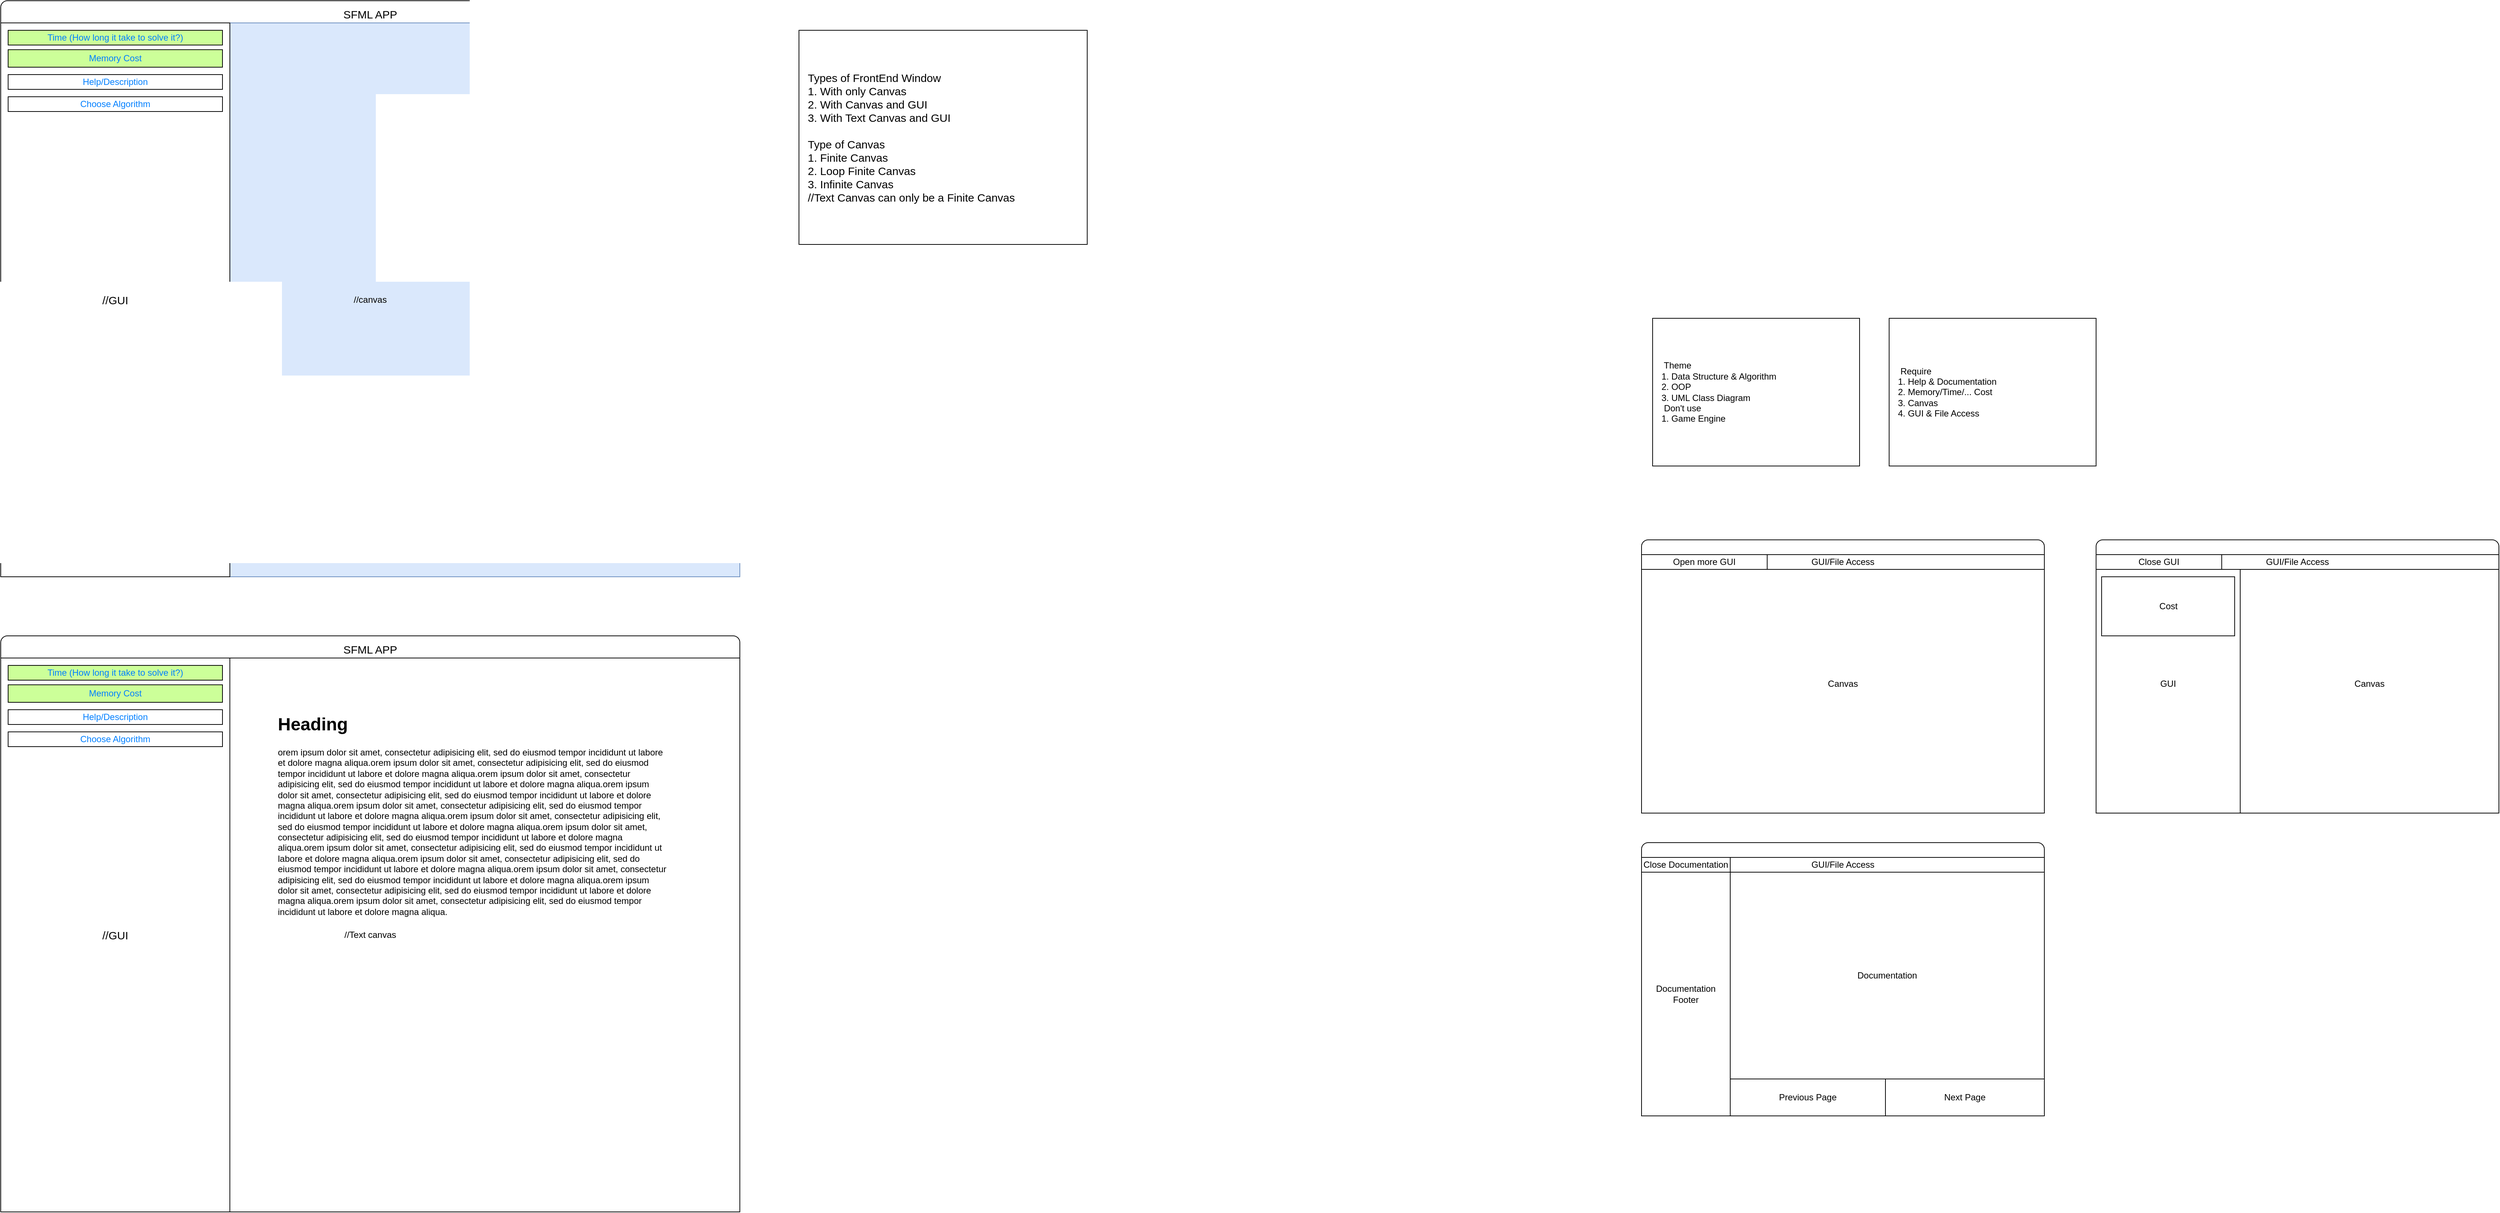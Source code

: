 <mxfile version="17.4.6" type="github">
  <diagram id="iZvV0QXZY0Jg8EdIcTx6" name="Page-1">
    <mxGraphModel dx="3108" dy="1794" grid="1" gridSize="10" guides="1" tooltips="1" connect="1" arrows="1" fold="1" page="1" pageScale="1" pageWidth="850" pageHeight="1100" math="0" shadow="0">
      <root>
        <mxCell id="0" />
        <mxCell id="1" parent="0" />
        <mxCell id="L_Wf4HDOLT7ESg3Hb2uH-10" value="Types of FrontEnd Window&lt;br&gt;1. With only Canvas&lt;br&gt;2. With Canvas and GUI&lt;br&gt;3. With Text Canvas and GUI&lt;br&gt;&lt;br&gt;Type of Canvas&lt;br&gt;1. Finite Canvas&lt;br&gt;2. Loop Finite Canvas&lt;br&gt;3. Infinite Canvas&lt;br&gt;//Text Canvas can only be a Finite Canvas" style="rounded=0;whiteSpace=wrap;html=1;fontSize=15;align=left;spacingLeft=10;" parent="1" vertex="1">
          <mxGeometry x="1120" y="80" width="390" height="290" as="geometry" />
        </mxCell>
        <mxCell id="ANVRP4c9fhE0SECyLjEX-1" value="" style="group" parent="1" vertex="1" connectable="0">
          <mxGeometry x="40" y="40" width="1000" height="780" as="geometry" />
        </mxCell>
        <mxCell id="L_Wf4HDOLT7ESg3Hb2uH-2" value="SFML APP" style="rounded=1;whiteSpace=wrap;html=1;fontSize=15;spacingTop=-25;" parent="ANVRP4c9fhE0SECyLjEX-1" vertex="1">
          <mxGeometry width="1000" height="60" as="geometry" />
        </mxCell>
        <mxCell id="L_Wf4HDOLT7ESg3Hb2uH-1" value="//canvas" style="rounded=0;whiteSpace=wrap;html=1;fillColor=#dae8fc;strokeColor=#6c8ebf;" parent="ANVRP4c9fhE0SECyLjEX-1" vertex="1">
          <mxGeometry y="30" width="1000" height="750" as="geometry" />
        </mxCell>
        <mxCell id="L_Wf4HDOLT7ESg3Hb2uH-9" value="" style="group" parent="ANVRP4c9fhE0SECyLjEX-1" vertex="1" connectable="0">
          <mxGeometry y="30" width="310" height="750" as="geometry" />
        </mxCell>
        <mxCell id="L_Wf4HDOLT7ESg3Hb2uH-4" value="//GUI" style="rounded=0;whiteSpace=wrap;html=1;fontSize=15;" parent="L_Wf4HDOLT7ESg3Hb2uH-9" vertex="1">
          <mxGeometry width="310" height="750" as="geometry" />
        </mxCell>
        <mxCell id="L_Wf4HDOLT7ESg3Hb2uH-5" value="Time (How long it take to solve it?)" style="rounded=0;whiteSpace=wrap;html=1;fontSize=12;fontColor=#007FFF;fillColor=#CCFF99;" parent="L_Wf4HDOLT7ESg3Hb2uH-9" vertex="1">
          <mxGeometry x="10" y="10" width="290" height="20" as="geometry" />
        </mxCell>
        <mxCell id="L_Wf4HDOLT7ESg3Hb2uH-6" value="Memory Cost" style="rounded=0;whiteSpace=wrap;html=1;fontSize=12;fontColor=#007FFF;fillColor=#CCFF99;" parent="L_Wf4HDOLT7ESg3Hb2uH-9" vertex="1">
          <mxGeometry x="10" y="36.25" width="290" height="23.75" as="geometry" />
        </mxCell>
        <mxCell id="L_Wf4HDOLT7ESg3Hb2uH-7" value="Help/Description" style="rounded=0;whiteSpace=wrap;html=1;fontColor=#007FFF;fillColor=#FFFFFF;" parent="L_Wf4HDOLT7ESg3Hb2uH-9" vertex="1">
          <mxGeometry x="10" y="70" width="290" height="20" as="geometry" />
        </mxCell>
        <mxCell id="L_Wf4HDOLT7ESg3Hb2uH-8" value="Choose Algorithm" style="rounded=0;whiteSpace=wrap;html=1;fontColor=#007FFF;fillColor=#FFFFFF;" parent="L_Wf4HDOLT7ESg3Hb2uH-9" vertex="1">
          <mxGeometry x="10" y="100" width="290" height="20" as="geometry" />
        </mxCell>
        <mxCell id="ANVRP4c9fhE0SECyLjEX-2" value="" style="group" parent="1" vertex="1" connectable="0">
          <mxGeometry x="40" y="900" width="1010" height="780" as="geometry" />
        </mxCell>
        <mxCell id="ANVRP4c9fhE0SECyLjEX-3" value="SFML APP" style="rounded=1;whiteSpace=wrap;html=1;fontSize=15;spacingTop=-25;" parent="ANVRP4c9fhE0SECyLjEX-2" vertex="1">
          <mxGeometry width="1000" height="60" as="geometry" />
        </mxCell>
        <mxCell id="ANVRP4c9fhE0SECyLjEX-4" value="//Text canvas" style="rounded=0;whiteSpace=wrap;html=1;" parent="ANVRP4c9fhE0SECyLjEX-2" vertex="1">
          <mxGeometry y="30" width="1000" height="750" as="geometry" />
        </mxCell>
        <mxCell id="ANVRP4c9fhE0SECyLjEX-5" value="" style="group" parent="ANVRP4c9fhE0SECyLjEX-2" vertex="1" connectable="0">
          <mxGeometry y="30" width="310" height="750" as="geometry" />
        </mxCell>
        <mxCell id="ANVRP4c9fhE0SECyLjEX-6" value="//GUI" style="rounded=0;whiteSpace=wrap;html=1;fontSize=15;" parent="ANVRP4c9fhE0SECyLjEX-5" vertex="1">
          <mxGeometry width="310" height="750" as="geometry" />
        </mxCell>
        <mxCell id="ANVRP4c9fhE0SECyLjEX-7" value="Time (How long it take to solve it?)" style="rounded=0;whiteSpace=wrap;html=1;fontSize=12;fontColor=#007FFF;fillColor=#CCFF99;" parent="ANVRP4c9fhE0SECyLjEX-5" vertex="1">
          <mxGeometry x="10" y="10" width="290" height="20" as="geometry" />
        </mxCell>
        <mxCell id="ANVRP4c9fhE0SECyLjEX-8" value="Memory Cost" style="rounded=0;whiteSpace=wrap;html=1;fontSize=12;fontColor=#007FFF;fillColor=#CCFF99;" parent="ANVRP4c9fhE0SECyLjEX-5" vertex="1">
          <mxGeometry x="10" y="36.25" width="290" height="23.75" as="geometry" />
        </mxCell>
        <mxCell id="ANVRP4c9fhE0SECyLjEX-9" value="Help/Description" style="rounded=0;whiteSpace=wrap;html=1;fontColor=#007FFF;fillColor=#FFFFFF;" parent="ANVRP4c9fhE0SECyLjEX-5" vertex="1">
          <mxGeometry x="10" y="70" width="290" height="20" as="geometry" />
        </mxCell>
        <mxCell id="ANVRP4c9fhE0SECyLjEX-10" value="Choose Algorithm" style="rounded=0;whiteSpace=wrap;html=1;fontColor=#007FFF;fillColor=#FFFFFF;" parent="ANVRP4c9fhE0SECyLjEX-5" vertex="1">
          <mxGeometry x="10" y="100" width="290" height="20" as="geometry" />
        </mxCell>
        <mxCell id="ANVRP4c9fhE0SECyLjEX-11" value="&lt;h1&gt;Heading&lt;/h1&gt;orem ipsum dolor sit amet, consectetur adipisicing elit, sed do eiusmod tempor incididunt ut labore et dolore magna aliqua.orem ipsum dolor sit amet, consectetur adipisicing elit, sed do eiusmod tempor incididunt ut labore et dolore magna aliqua.orem ipsum dolor sit amet, consectetur adipisicing elit, sed do eiusmod tempor incididunt ut labore et dolore magna aliqua.orem ipsum dolor sit amet, consectetur adipisicing elit, sed do eiusmod tempor incididunt ut labore et dolore magna aliqua.orem ipsum dolor sit amet, consectetur adipisicing elit, sed do eiusmod tempor incididunt ut labore et dolore magna aliqua.orem ipsum dolor sit amet, consectetur adipisicing elit, sed do eiusmod tempor incididunt ut labore et dolore magna aliqua.orem ipsum dolor sit amet, consectetur adipisicing elit, sed do eiusmod tempor incididunt ut labore et dolore magna aliqua.orem ipsum dolor sit amet, consectetur adipisicing elit, sed do eiusmod tempor incididunt ut labore et dolore magna aliqua.orem ipsum dolor sit amet, consectetur adipisicing elit, sed do eiusmod tempor incididunt ut labore et dolore magna aliqua.orem ipsum dolor sit amet, consectetur adipisicing elit, sed do eiusmod tempor incididunt ut labore et dolore magna aliqua.orem ipsum dolor sit amet, consectetur adipisicing elit, sed do eiusmod tempor incididunt ut labore et dolore magna aliqua.orem ipsum dolor sit amet, consectetur adipisicing elit, sed do eiusmod tempor incididunt ut labore et dolore magna aliqua." style="text;html=1;strokeColor=none;fillColor=none;spacing=5;spacingTop=-20;whiteSpace=wrap;overflow=hidden;rounded=0;" parent="ANVRP4c9fhE0SECyLjEX-2" vertex="1">
          <mxGeometry x="370" y="100" width="540" height="330" as="geometry" />
        </mxCell>
        <mxCell id="JNy_GUmZBoZxvFaLuv2r-1" value="&lt;span style=&quot;white-space: pre&quot;&gt;	Theme&lt;br&gt;1. Data Structure &amp;amp; Algorithm&lt;br&gt;2. OOP&lt;br&gt;3. UML Class Diagram&lt;br&gt;&lt;span style=&quot;white-space: pre&quot;&gt;	Don&#39;t use&lt;br&gt;&lt;/span&gt;1. Game Engine&lt;br&gt;&lt;/span&gt;" style="rounded=0;whiteSpace=wrap;html=1;align=left;spacingLeft=10;" vertex="1" parent="1">
          <mxGeometry x="2275" y="470" width="280" height="200" as="geometry" />
        </mxCell>
        <mxCell id="JNy_GUmZBoZxvFaLuv2r-2" value="&lt;span style=&quot;white-space: pre&quot;&gt;	Require&lt;br&gt;1. Help &amp;amp; Documentation&lt;br&gt;2. Memory/Time/... Cost&lt;br&gt;3. Canvas&lt;br&gt;4. GUI &amp;amp; File Access&lt;br&gt;&lt;/span&gt;" style="rounded=0;whiteSpace=wrap;html=1;spacingLeft=10;align=left;" vertex="1" parent="1">
          <mxGeometry x="2595" y="470" width="280" height="200" as="geometry" />
        </mxCell>
        <mxCell id="JNy_GUmZBoZxvFaLuv2r-3" value="" style="group" vertex="1" connectable="0" parent="1">
          <mxGeometry x="2875" y="770" width="545" height="370" as="geometry" />
        </mxCell>
        <mxCell id="JNy_GUmZBoZxvFaLuv2r-4" value="" style="rounded=1;whiteSpace=wrap;html=1;" vertex="1" parent="JNy_GUmZBoZxvFaLuv2r-3">
          <mxGeometry width="545" height="60" as="geometry" />
        </mxCell>
        <mxCell id="JNy_GUmZBoZxvFaLuv2r-5" value="Canvas" style="whiteSpace=wrap;html=1;aspect=fixed;" vertex="1" parent="JNy_GUmZBoZxvFaLuv2r-3">
          <mxGeometry x="195" y="20" width="350" height="350" as="geometry" />
        </mxCell>
        <mxCell id="JNy_GUmZBoZxvFaLuv2r-6" value="GUI" style="rounded=0;whiteSpace=wrap;html=1;" vertex="1" parent="JNy_GUmZBoZxvFaLuv2r-3">
          <mxGeometry y="20" width="195" height="350" as="geometry" />
        </mxCell>
        <mxCell id="JNy_GUmZBoZxvFaLuv2r-7" value="Cost" style="rounded=0;whiteSpace=wrap;html=1;" vertex="1" parent="JNy_GUmZBoZxvFaLuv2r-3">
          <mxGeometry x="7.5" y="50" width="180" height="80" as="geometry" />
        </mxCell>
        <mxCell id="JNy_GUmZBoZxvFaLuv2r-8" value="GUI/File Access" style="rounded=0;whiteSpace=wrap;html=1;" vertex="1" parent="JNy_GUmZBoZxvFaLuv2r-3">
          <mxGeometry y="20" width="545" height="20" as="geometry" />
        </mxCell>
        <mxCell id="JNy_GUmZBoZxvFaLuv2r-9" value="Close GUI" style="rounded=0;whiteSpace=wrap;html=1;" vertex="1" parent="JNy_GUmZBoZxvFaLuv2r-3">
          <mxGeometry y="20" width="170" height="20" as="geometry" />
        </mxCell>
        <mxCell id="JNy_GUmZBoZxvFaLuv2r-10" value="" style="group" vertex="1" connectable="0" parent="1">
          <mxGeometry x="2260" y="770" width="545" height="370" as="geometry" />
        </mxCell>
        <mxCell id="JNy_GUmZBoZxvFaLuv2r-11" value="" style="rounded=1;whiteSpace=wrap;html=1;" vertex="1" parent="JNy_GUmZBoZxvFaLuv2r-10">
          <mxGeometry width="545" height="60" as="geometry" />
        </mxCell>
        <mxCell id="JNy_GUmZBoZxvFaLuv2r-12" value="Canvas" style="rounded=0;whiteSpace=wrap;html=1;" vertex="1" parent="JNy_GUmZBoZxvFaLuv2r-10">
          <mxGeometry y="20" width="545" height="350" as="geometry" />
        </mxCell>
        <mxCell id="JNy_GUmZBoZxvFaLuv2r-13" value="GUI/File Access" style="rounded=0;whiteSpace=wrap;html=1;" vertex="1" parent="JNy_GUmZBoZxvFaLuv2r-10">
          <mxGeometry y="20" width="545" height="20" as="geometry" />
        </mxCell>
        <mxCell id="JNy_GUmZBoZxvFaLuv2r-14" value="Open more GUI" style="rounded=0;whiteSpace=wrap;html=1;" vertex="1" parent="JNy_GUmZBoZxvFaLuv2r-10">
          <mxGeometry y="20" width="170" height="20" as="geometry" />
        </mxCell>
        <mxCell id="JNy_GUmZBoZxvFaLuv2r-15" value="" style="group" vertex="1" connectable="0" parent="1">
          <mxGeometry x="2260" y="1180" width="545" height="380" as="geometry" />
        </mxCell>
        <mxCell id="JNy_GUmZBoZxvFaLuv2r-16" value="" style="rounded=1;whiteSpace=wrap;html=1;" vertex="1" parent="JNy_GUmZBoZxvFaLuv2r-15">
          <mxGeometry width="545" height="60" as="geometry" />
        </mxCell>
        <mxCell id="JNy_GUmZBoZxvFaLuv2r-17" value="" style="rounded=0;whiteSpace=wrap;html=1;" vertex="1" parent="JNy_GUmZBoZxvFaLuv2r-15">
          <mxGeometry y="20" width="545" height="350" as="geometry" />
        </mxCell>
        <mxCell id="JNy_GUmZBoZxvFaLuv2r-18" value="GUI/File Access" style="rounded=0;whiteSpace=wrap;html=1;" vertex="1" parent="JNy_GUmZBoZxvFaLuv2r-15">
          <mxGeometry y="20" width="545" height="20" as="geometry" />
        </mxCell>
        <mxCell id="JNy_GUmZBoZxvFaLuv2r-19" value="Documentation Footer" style="rounded=0;whiteSpace=wrap;html=1;" vertex="1" parent="JNy_GUmZBoZxvFaLuv2r-15">
          <mxGeometry y="40" width="120" height="330" as="geometry" />
        </mxCell>
        <mxCell id="JNy_GUmZBoZxvFaLuv2r-20" value="Documentation" style="rounded=0;whiteSpace=wrap;html=1;" vertex="1" parent="JNy_GUmZBoZxvFaLuv2r-15">
          <mxGeometry x="120" y="40" width="425" height="280" as="geometry" />
        </mxCell>
        <mxCell id="JNy_GUmZBoZxvFaLuv2r-21" value="Previous Page" style="rounded=0;whiteSpace=wrap;html=1;" vertex="1" parent="JNy_GUmZBoZxvFaLuv2r-15">
          <mxGeometry x="120" y="320" width="210" height="50" as="geometry" />
        </mxCell>
        <mxCell id="JNy_GUmZBoZxvFaLuv2r-22" value="Next Page" style="rounded=0;whiteSpace=wrap;html=1;" vertex="1" parent="JNy_GUmZBoZxvFaLuv2r-15">
          <mxGeometry x="330" y="320" width="215" height="50" as="geometry" />
        </mxCell>
        <mxCell id="JNy_GUmZBoZxvFaLuv2r-23" value="Close Documentation" style="rounded=0;whiteSpace=wrap;html=1;" vertex="1" parent="1">
          <mxGeometry x="2260" y="1200" width="120" height="20" as="geometry" />
        </mxCell>
      </root>
    </mxGraphModel>
  </diagram>
</mxfile>
